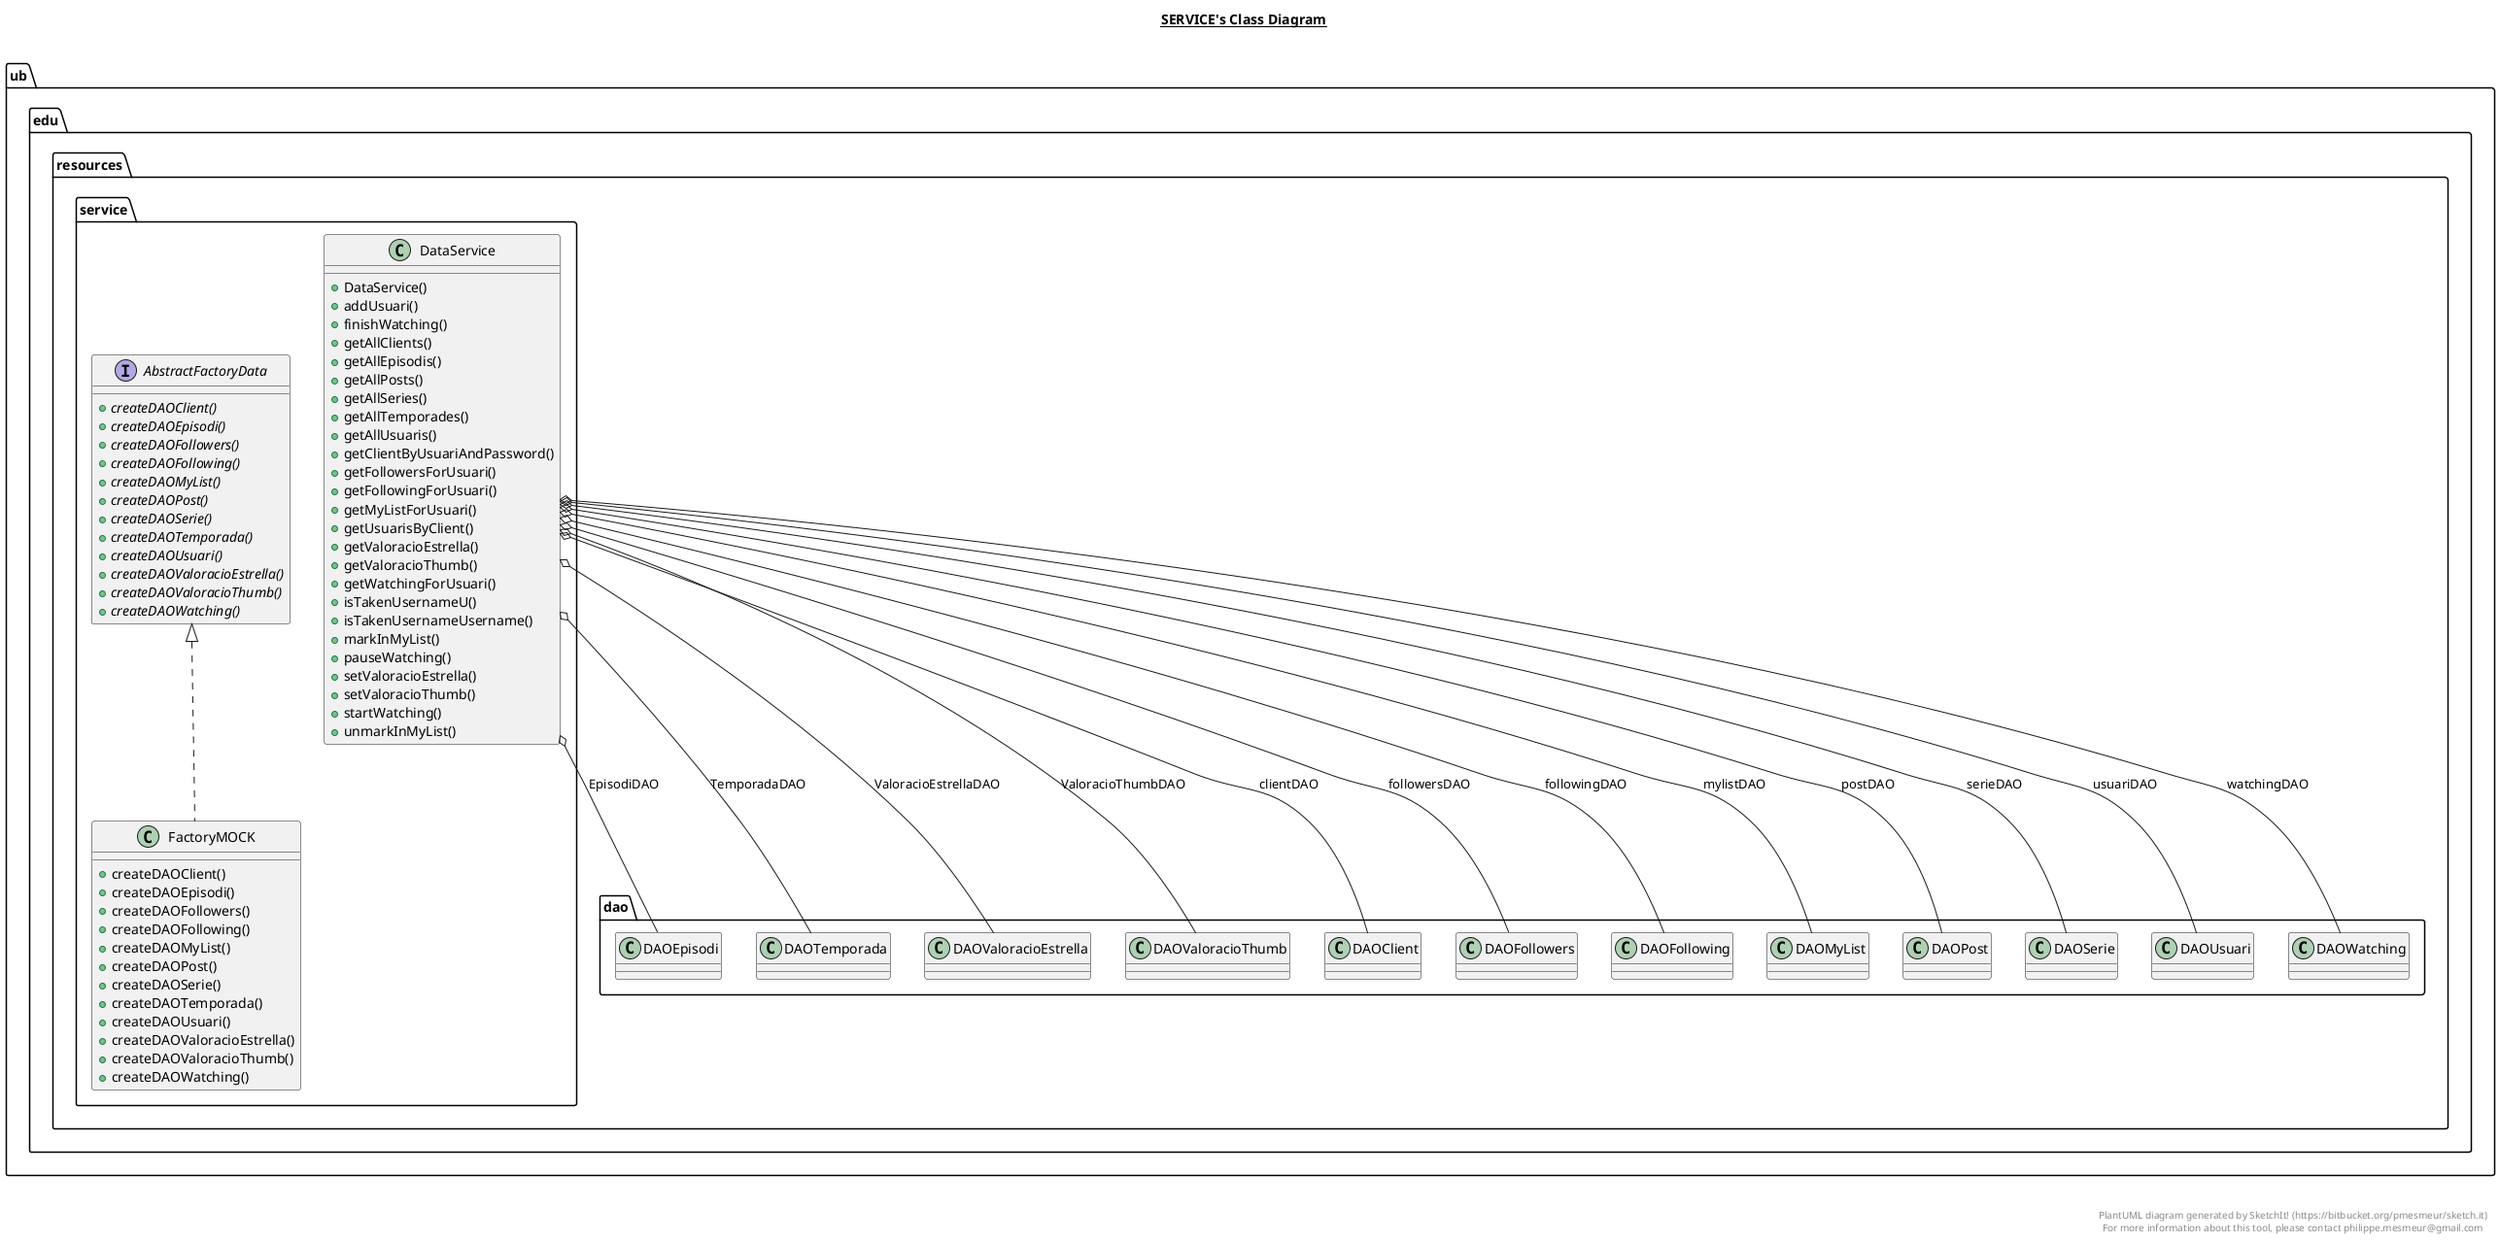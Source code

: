 @startuml

title __SERVICE's Class Diagram__\n

  namespace ub.edu.resources.service {
    interface ub.edu.resources.service.AbstractFactoryData {
        {abstract} + createDAOClient()
        {abstract} + createDAOEpisodi()
        {abstract} + createDAOFollowers()
        {abstract} + createDAOFollowing()
        {abstract} + createDAOMyList()
        {abstract} + createDAOPost()
        {abstract} + createDAOSerie()
        {abstract} + createDAOTemporada()
        {abstract} + createDAOUsuari()
        {abstract} + createDAOValoracioEstrella()
        {abstract} + createDAOValoracioThumb()
        {abstract} + createDAOWatching()
    }
  }
  

  namespace ub.edu.resources.service {
    class ub.edu.resources.service.DataService {
        + DataService()
        + addUsuari()
        + finishWatching()
        + getAllClients()
        + getAllEpisodis()
        + getAllPosts()
        + getAllSeries()
        + getAllTemporades()
        + getAllUsuaris()
        + getClientByUsuariAndPassword()
        + getFollowersForUsuari()
        + getFollowingForUsuari()
        + getMyListForUsuari()
        + getUsuarisByClient()
        + getValoracioEstrella()
        + getValoracioThumb()
        + getWatchingForUsuari()
        + isTakenUsernameU()
        + isTakenUsernameUsername()
        + markInMyList()
        + pauseWatching()
        + setValoracioEstrella()
        + setValoracioThumb()
        + startWatching()
        + unmarkInMyList()
    }
  }
  

  namespace ub.edu.resources.service {
    class ub.edu.resources.service.FactoryMOCK {
        + createDAOClient()
        + createDAOEpisodi()
        + createDAOFollowers()
        + createDAOFollowing()
        + createDAOMyList()
        + createDAOPost()
        + createDAOSerie()
        + createDAOTemporada()
        + createDAOUsuari()
        + createDAOValoracioEstrella()
        + createDAOValoracioThumb()
        + createDAOWatching()
    }
  }
  

  ub.edu.resources.service.DataService o-- ub.edu.resources.dao.DAOEpisodi : EpisodiDAO
  ub.edu.resources.service.DataService o-- ub.edu.resources.dao.DAOTemporada : TemporadaDAO
  ub.edu.resources.service.DataService o-- ub.edu.resources.dao.DAOValoracioEstrella : ValoracioEstrellaDAO
  ub.edu.resources.service.DataService o-- ub.edu.resources.dao.DAOValoracioThumb : ValoracioThumbDAO
  ub.edu.resources.service.DataService o-- ub.edu.resources.dao.DAOClient : clientDAO
  ub.edu.resources.service.DataService o-- ub.edu.resources.dao.DAOFollowers : followersDAO
  ub.edu.resources.service.DataService o-- ub.edu.resources.dao.DAOFollowing : followingDAO
  ub.edu.resources.service.DataService o-- ub.edu.resources.dao.DAOMyList : mylistDAO
  ub.edu.resources.service.DataService o-- ub.edu.resources.dao.DAOPost : postDAO
  ub.edu.resources.service.DataService o-- ub.edu.resources.dao.DAOSerie : serieDAO
  ub.edu.resources.service.DataService o-- ub.edu.resources.dao.DAOUsuari : usuariDAO
  ub.edu.resources.service.DataService o-- ub.edu.resources.dao.DAOWatching : watchingDAO
  ub.edu.resources.service.FactoryMOCK .up.|> ub.edu.resources.service.AbstractFactoryData


right footer


PlantUML diagram generated by SketchIt! (https://bitbucket.org/pmesmeur/sketch.it)
For more information about this tool, please contact philippe.mesmeur@gmail.com
endfooter

@enduml
